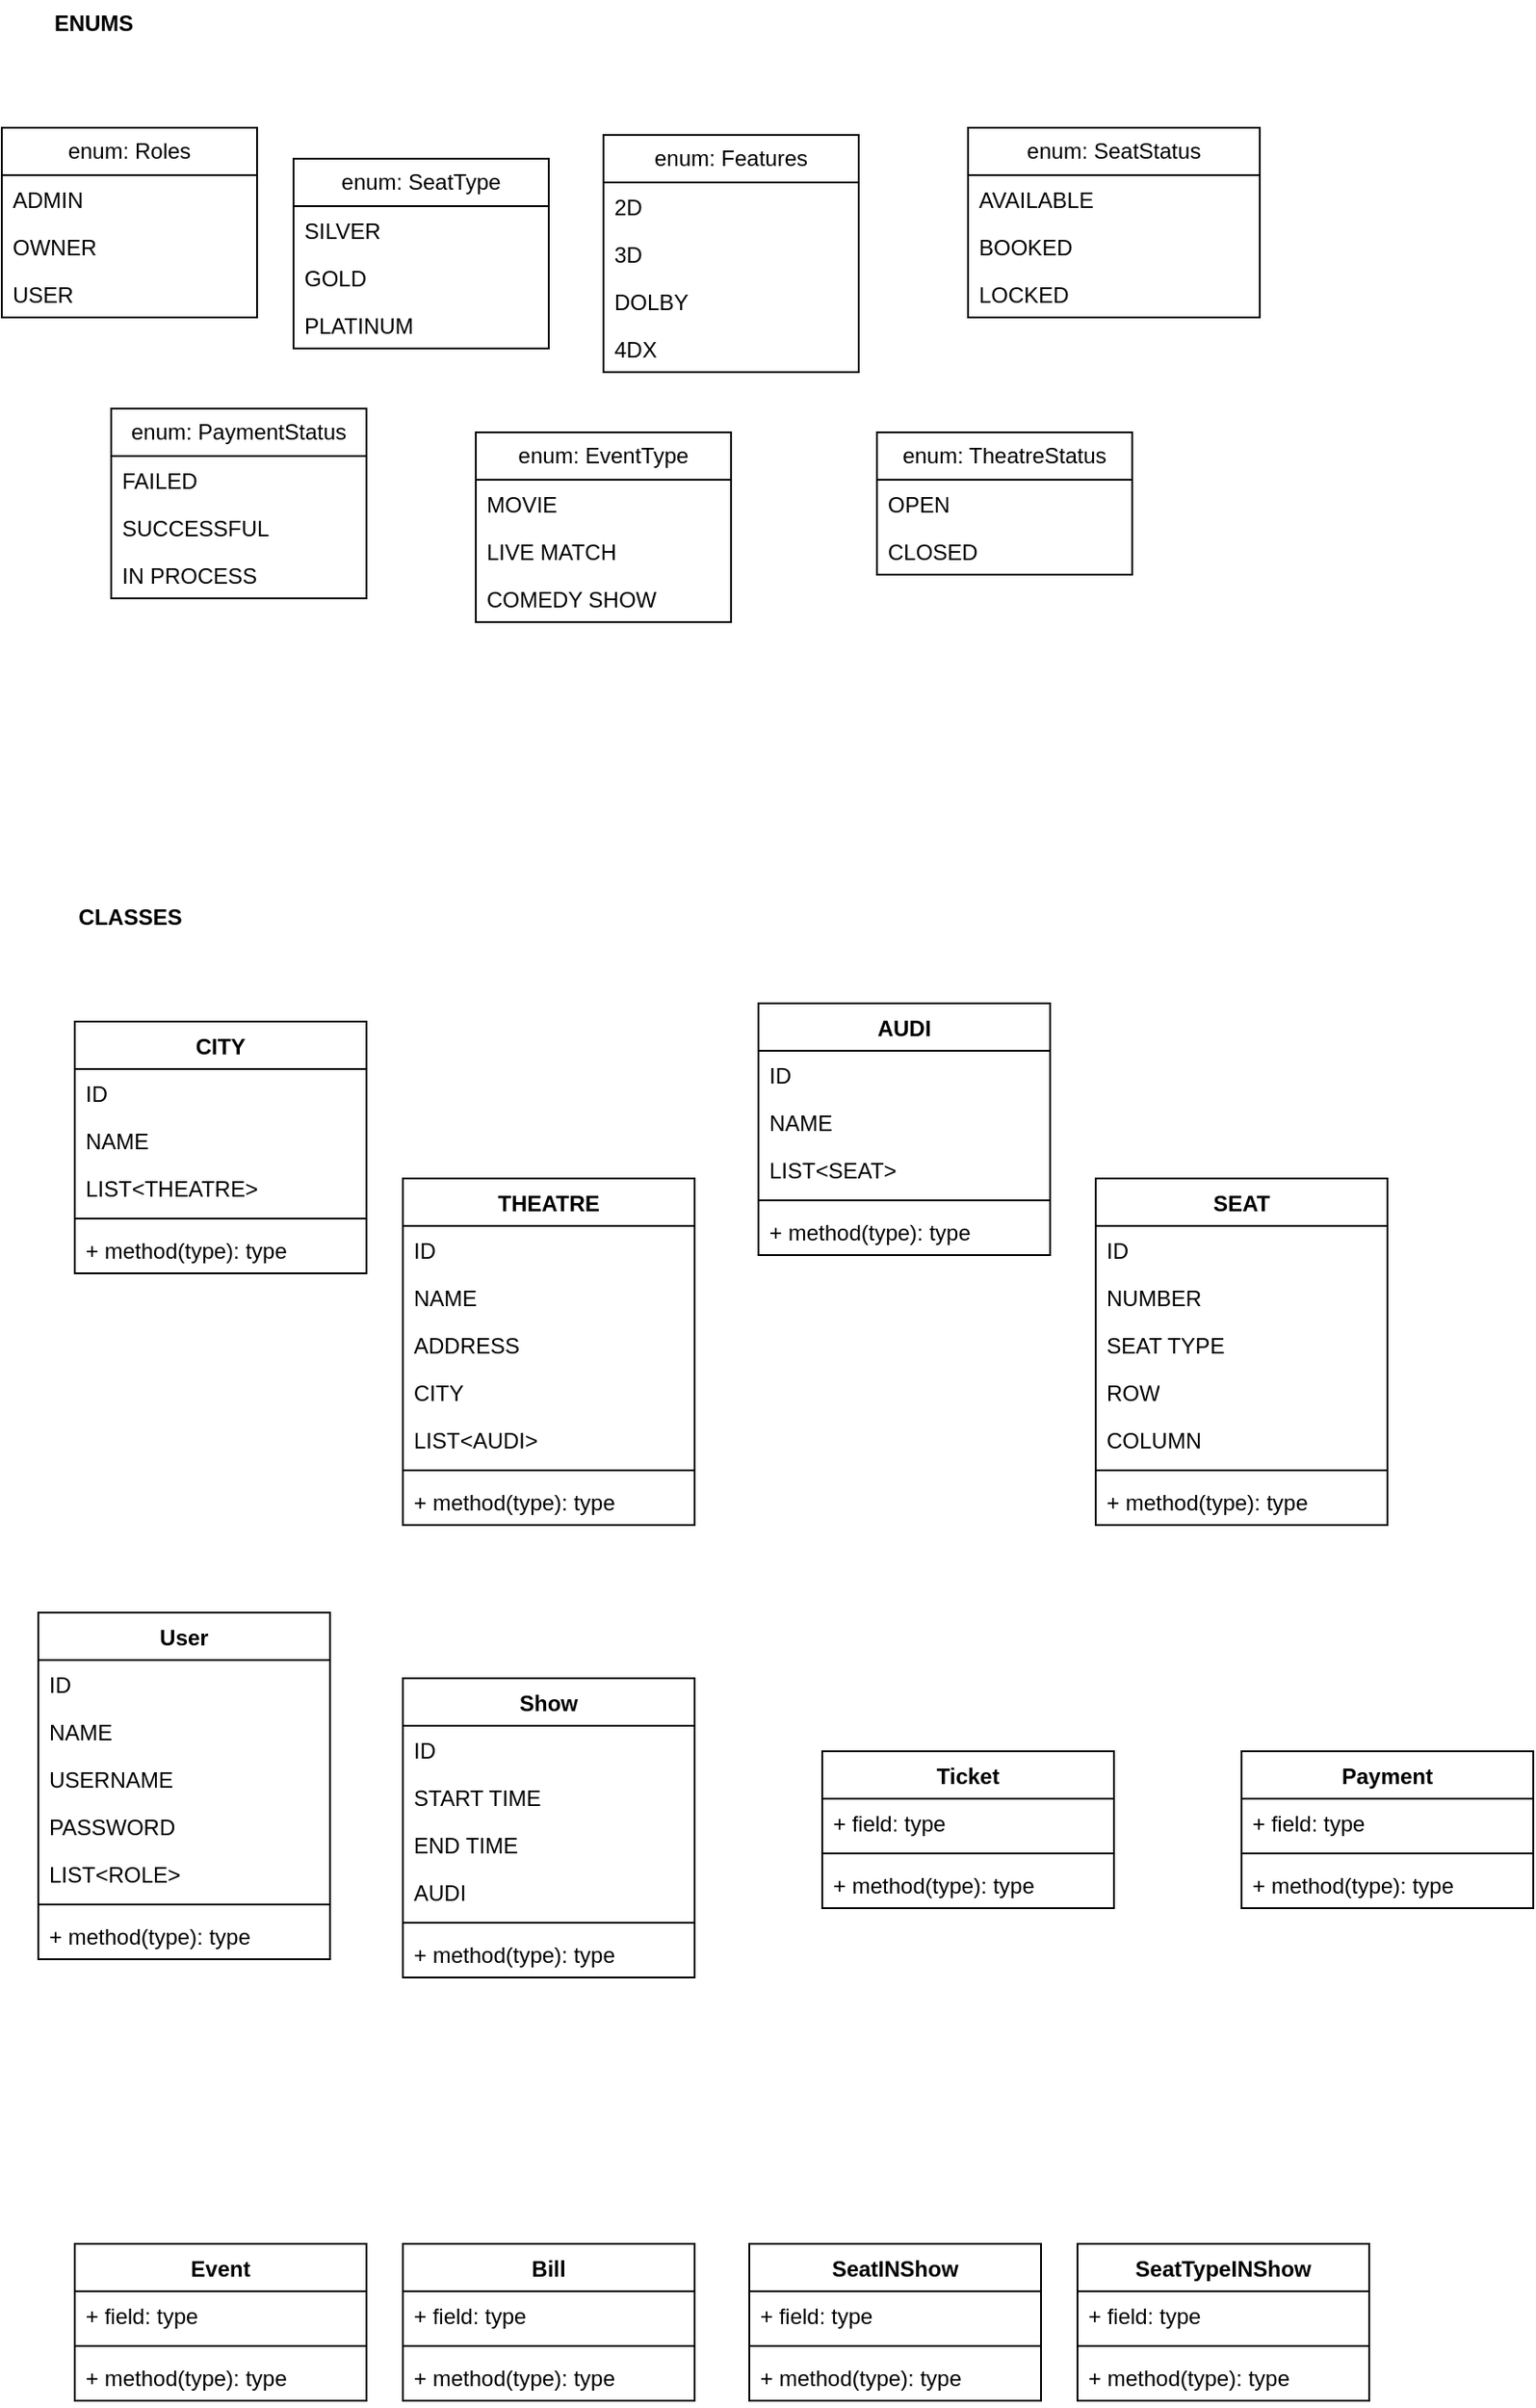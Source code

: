 <mxfile version="21.6.2" type="github">
  <diagram name="Page-1" id="lLiNNvSxMgp1m489HLiG">
    <mxGraphModel dx="874" dy="1489" grid="1" gridSize="10" guides="1" tooltips="1" connect="1" arrows="1" fold="1" page="1" pageScale="1" pageWidth="850" pageHeight="1100" math="0" shadow="0">
      <root>
        <mxCell id="0" />
        <mxCell id="1" parent="0" />
        <mxCell id="G4mVF493hr3lgqfY5SzP-5" value="THEATRE" style="swimlane;fontStyle=1;align=center;verticalAlign=top;childLayout=stackLayout;horizontal=1;startSize=26;horizontalStack=0;resizeParent=1;resizeParentMax=0;resizeLast=0;collapsible=1;marginBottom=0;whiteSpace=wrap;html=1;" vertex="1" parent="1">
          <mxGeometry x="230" y="216" width="160" height="190" as="geometry" />
        </mxCell>
        <mxCell id="G4mVF493hr3lgqfY5SzP-102" value="ID" style="text;strokeColor=none;fillColor=none;align=left;verticalAlign=top;spacingLeft=4;spacingRight=4;overflow=hidden;rotatable=0;points=[[0,0.5],[1,0.5]];portConstraint=eastwest;whiteSpace=wrap;html=1;" vertex="1" parent="G4mVF493hr3lgqfY5SzP-5">
          <mxGeometry y="26" width="160" height="26" as="geometry" />
        </mxCell>
        <mxCell id="G4mVF493hr3lgqfY5SzP-103" value="NAME" style="text;strokeColor=none;fillColor=none;align=left;verticalAlign=top;spacingLeft=4;spacingRight=4;overflow=hidden;rotatable=0;points=[[0,0.5],[1,0.5]];portConstraint=eastwest;whiteSpace=wrap;html=1;" vertex="1" parent="G4mVF493hr3lgqfY5SzP-5">
          <mxGeometry y="52" width="160" height="26" as="geometry" />
        </mxCell>
        <mxCell id="G4mVF493hr3lgqfY5SzP-6" value="ADDRESS" style="text;strokeColor=none;fillColor=none;align=left;verticalAlign=top;spacingLeft=4;spacingRight=4;overflow=hidden;rotatable=0;points=[[0,0.5],[1,0.5]];portConstraint=eastwest;whiteSpace=wrap;html=1;" vertex="1" parent="G4mVF493hr3lgqfY5SzP-5">
          <mxGeometry y="78" width="160" height="26" as="geometry" />
        </mxCell>
        <mxCell id="G4mVF493hr3lgqfY5SzP-104" value="CITY" style="text;strokeColor=none;fillColor=none;align=left;verticalAlign=top;spacingLeft=4;spacingRight=4;overflow=hidden;rotatable=0;points=[[0,0.5],[1,0.5]];portConstraint=eastwest;whiteSpace=wrap;html=1;" vertex="1" parent="G4mVF493hr3lgqfY5SzP-5">
          <mxGeometry y="104" width="160" height="26" as="geometry" />
        </mxCell>
        <mxCell id="G4mVF493hr3lgqfY5SzP-107" value="LIST&amp;lt;AUDI&amp;gt;" style="text;strokeColor=none;fillColor=none;align=left;verticalAlign=top;spacingLeft=4;spacingRight=4;overflow=hidden;rotatable=0;points=[[0,0.5],[1,0.5]];portConstraint=eastwest;whiteSpace=wrap;html=1;" vertex="1" parent="G4mVF493hr3lgqfY5SzP-5">
          <mxGeometry y="130" width="160" height="26" as="geometry" />
        </mxCell>
        <mxCell id="G4mVF493hr3lgqfY5SzP-7" value="" style="line;strokeWidth=1;fillColor=none;align=left;verticalAlign=middle;spacingTop=-1;spacingLeft=3;spacingRight=3;rotatable=0;labelPosition=right;points=[];portConstraint=eastwest;strokeColor=inherit;" vertex="1" parent="G4mVF493hr3lgqfY5SzP-5">
          <mxGeometry y="156" width="160" height="8" as="geometry" />
        </mxCell>
        <mxCell id="G4mVF493hr3lgqfY5SzP-8" value="+ method(type): type" style="text;strokeColor=none;fillColor=none;align=left;verticalAlign=top;spacingLeft=4;spacingRight=4;overflow=hidden;rotatable=0;points=[[0,0.5],[1,0.5]];portConstraint=eastwest;whiteSpace=wrap;html=1;" vertex="1" parent="G4mVF493hr3lgqfY5SzP-5">
          <mxGeometry y="164" width="160" height="26" as="geometry" />
        </mxCell>
        <mxCell id="G4mVF493hr3lgqfY5SzP-13" value="enum: SeatType" style="swimlane;fontStyle=0;childLayout=stackLayout;horizontal=1;startSize=26;fillColor=none;horizontalStack=0;resizeParent=1;resizeParentMax=0;resizeLast=0;collapsible=1;marginBottom=0;whiteSpace=wrap;html=1;" vertex="1" parent="1">
          <mxGeometry x="170" y="-343" width="140" height="104" as="geometry" />
        </mxCell>
        <mxCell id="G4mVF493hr3lgqfY5SzP-14" value="SILVER" style="text;strokeColor=none;fillColor=none;align=left;verticalAlign=top;spacingLeft=4;spacingRight=4;overflow=hidden;rotatable=0;points=[[0,0.5],[1,0.5]];portConstraint=eastwest;whiteSpace=wrap;html=1;" vertex="1" parent="G4mVF493hr3lgqfY5SzP-13">
          <mxGeometry y="26" width="140" height="26" as="geometry" />
        </mxCell>
        <mxCell id="G4mVF493hr3lgqfY5SzP-15" value="GOLD" style="text;strokeColor=none;fillColor=none;align=left;verticalAlign=top;spacingLeft=4;spacingRight=4;overflow=hidden;rotatable=0;points=[[0,0.5],[1,0.5]];portConstraint=eastwest;whiteSpace=wrap;html=1;" vertex="1" parent="G4mVF493hr3lgqfY5SzP-13">
          <mxGeometry y="52" width="140" height="26" as="geometry" />
        </mxCell>
        <mxCell id="G4mVF493hr3lgqfY5SzP-16" value="PLATINUM" style="text;strokeColor=none;fillColor=none;align=left;verticalAlign=top;spacingLeft=4;spacingRight=4;overflow=hidden;rotatable=0;points=[[0,0.5],[1,0.5]];portConstraint=eastwest;whiteSpace=wrap;html=1;" vertex="1" parent="G4mVF493hr3lgqfY5SzP-13">
          <mxGeometry y="78" width="140" height="26" as="geometry" />
        </mxCell>
        <mxCell id="G4mVF493hr3lgqfY5SzP-21" value="enum: Features" style="swimlane;fontStyle=0;childLayout=stackLayout;horizontal=1;startSize=26;fillColor=none;horizontalStack=0;resizeParent=1;resizeParentMax=0;resizeLast=0;collapsible=1;marginBottom=0;whiteSpace=wrap;html=1;" vertex="1" parent="1">
          <mxGeometry x="340" y="-356" width="140" height="130" as="geometry" />
        </mxCell>
        <mxCell id="G4mVF493hr3lgqfY5SzP-22" value="2D" style="text;strokeColor=none;fillColor=none;align=left;verticalAlign=top;spacingLeft=4;spacingRight=4;overflow=hidden;rotatable=0;points=[[0,0.5],[1,0.5]];portConstraint=eastwest;whiteSpace=wrap;html=1;" vertex="1" parent="G4mVF493hr3lgqfY5SzP-21">
          <mxGeometry y="26" width="140" height="26" as="geometry" />
        </mxCell>
        <mxCell id="G4mVF493hr3lgqfY5SzP-23" value="3D" style="text;strokeColor=none;fillColor=none;align=left;verticalAlign=top;spacingLeft=4;spacingRight=4;overflow=hidden;rotatable=0;points=[[0,0.5],[1,0.5]];portConstraint=eastwest;whiteSpace=wrap;html=1;" vertex="1" parent="G4mVF493hr3lgqfY5SzP-21">
          <mxGeometry y="52" width="140" height="26" as="geometry" />
        </mxCell>
        <mxCell id="G4mVF493hr3lgqfY5SzP-24" value="DOLBY" style="text;strokeColor=none;fillColor=none;align=left;verticalAlign=top;spacingLeft=4;spacingRight=4;overflow=hidden;rotatable=0;points=[[0,0.5],[1,0.5]];portConstraint=eastwest;whiteSpace=wrap;html=1;" vertex="1" parent="G4mVF493hr3lgqfY5SzP-21">
          <mxGeometry y="78" width="140" height="26" as="geometry" />
        </mxCell>
        <mxCell id="G4mVF493hr3lgqfY5SzP-99" value="4DX" style="text;strokeColor=none;fillColor=none;align=left;verticalAlign=top;spacingLeft=4;spacingRight=4;overflow=hidden;rotatable=0;points=[[0,0.5],[1,0.5]];portConstraint=eastwest;whiteSpace=wrap;html=1;" vertex="1" parent="G4mVF493hr3lgqfY5SzP-21">
          <mxGeometry y="104" width="140" height="26" as="geometry" />
        </mxCell>
        <mxCell id="G4mVF493hr3lgqfY5SzP-29" value="enum: SeatStatus" style="swimlane;fontStyle=0;childLayout=stackLayout;horizontal=1;startSize=26;fillColor=none;horizontalStack=0;resizeParent=1;resizeParentMax=0;resizeLast=0;collapsible=1;marginBottom=0;whiteSpace=wrap;html=1;" vertex="1" parent="1">
          <mxGeometry x="540" y="-360" width="160" height="104" as="geometry" />
        </mxCell>
        <mxCell id="G4mVF493hr3lgqfY5SzP-30" value="AVAILABLE" style="text;strokeColor=none;fillColor=none;align=left;verticalAlign=top;spacingLeft=4;spacingRight=4;overflow=hidden;rotatable=0;points=[[0,0.5],[1,0.5]];portConstraint=eastwest;whiteSpace=wrap;html=1;" vertex="1" parent="G4mVF493hr3lgqfY5SzP-29">
          <mxGeometry y="26" width="160" height="26" as="geometry" />
        </mxCell>
        <mxCell id="G4mVF493hr3lgqfY5SzP-31" value="BOOKED" style="text;strokeColor=none;fillColor=none;align=left;verticalAlign=top;spacingLeft=4;spacingRight=4;overflow=hidden;rotatable=0;points=[[0,0.5],[1,0.5]];portConstraint=eastwest;whiteSpace=wrap;html=1;" vertex="1" parent="G4mVF493hr3lgqfY5SzP-29">
          <mxGeometry y="52" width="160" height="26" as="geometry" />
        </mxCell>
        <mxCell id="G4mVF493hr3lgqfY5SzP-100" value="LOCKED" style="text;strokeColor=none;fillColor=none;align=left;verticalAlign=top;spacingLeft=4;spacingRight=4;overflow=hidden;rotatable=0;points=[[0,0.5],[1,0.5]];portConstraint=eastwest;whiteSpace=wrap;html=1;" vertex="1" parent="G4mVF493hr3lgqfY5SzP-29">
          <mxGeometry y="78" width="160" height="26" as="geometry" />
        </mxCell>
        <mxCell id="G4mVF493hr3lgqfY5SzP-37" value="enum: PaymentStatus" style="swimlane;fontStyle=0;childLayout=stackLayout;horizontal=1;startSize=26;fillColor=none;horizontalStack=0;resizeParent=1;resizeParentMax=0;resizeLast=0;collapsible=1;marginBottom=0;whiteSpace=wrap;html=1;" vertex="1" parent="1">
          <mxGeometry x="70" y="-206" width="140" height="104" as="geometry" />
        </mxCell>
        <mxCell id="G4mVF493hr3lgqfY5SzP-38" value="FAILED" style="text;strokeColor=none;fillColor=none;align=left;verticalAlign=top;spacingLeft=4;spacingRight=4;overflow=hidden;rotatable=0;points=[[0,0.5],[1,0.5]];portConstraint=eastwest;whiteSpace=wrap;html=1;" vertex="1" parent="G4mVF493hr3lgqfY5SzP-37">
          <mxGeometry y="26" width="140" height="26" as="geometry" />
        </mxCell>
        <mxCell id="G4mVF493hr3lgqfY5SzP-39" value="SUCCESSFUL" style="text;strokeColor=none;fillColor=none;align=left;verticalAlign=top;spacingLeft=4;spacingRight=4;overflow=hidden;rotatable=0;points=[[0,0.5],[1,0.5]];portConstraint=eastwest;whiteSpace=wrap;html=1;" vertex="1" parent="G4mVF493hr3lgqfY5SzP-37">
          <mxGeometry y="52" width="140" height="26" as="geometry" />
        </mxCell>
        <mxCell id="G4mVF493hr3lgqfY5SzP-40" value="IN PROCESS" style="text;strokeColor=none;fillColor=none;align=left;verticalAlign=top;spacingLeft=4;spacingRight=4;overflow=hidden;rotatable=0;points=[[0,0.5],[1,0.5]];portConstraint=eastwest;whiteSpace=wrap;html=1;" vertex="1" parent="G4mVF493hr3lgqfY5SzP-37">
          <mxGeometry y="78" width="140" height="26" as="geometry" />
        </mxCell>
        <mxCell id="G4mVF493hr3lgqfY5SzP-41" value="enum: EventType" style="swimlane;fontStyle=0;childLayout=stackLayout;horizontal=1;startSize=26;fillColor=none;horizontalStack=0;resizeParent=1;resizeParentMax=0;resizeLast=0;collapsible=1;marginBottom=0;whiteSpace=wrap;html=1;" vertex="1" parent="1">
          <mxGeometry x="270" y="-193" width="140" height="104" as="geometry" />
        </mxCell>
        <mxCell id="G4mVF493hr3lgqfY5SzP-42" value="MOVIE" style="text;strokeColor=none;fillColor=none;align=left;verticalAlign=top;spacingLeft=4;spacingRight=4;overflow=hidden;rotatable=0;points=[[0,0.5],[1,0.5]];portConstraint=eastwest;whiteSpace=wrap;html=1;" vertex="1" parent="G4mVF493hr3lgqfY5SzP-41">
          <mxGeometry y="26" width="140" height="26" as="geometry" />
        </mxCell>
        <mxCell id="G4mVF493hr3lgqfY5SzP-43" value="LIVE MATCH" style="text;strokeColor=none;fillColor=none;align=left;verticalAlign=top;spacingLeft=4;spacingRight=4;overflow=hidden;rotatable=0;points=[[0,0.5],[1,0.5]];portConstraint=eastwest;whiteSpace=wrap;html=1;" vertex="1" parent="G4mVF493hr3lgqfY5SzP-41">
          <mxGeometry y="52" width="140" height="26" as="geometry" />
        </mxCell>
        <mxCell id="G4mVF493hr3lgqfY5SzP-44" value="COMEDY SHOW" style="text;strokeColor=none;fillColor=none;align=left;verticalAlign=top;spacingLeft=4;spacingRight=4;overflow=hidden;rotatable=0;points=[[0,0.5],[1,0.5]];portConstraint=eastwest;whiteSpace=wrap;html=1;" vertex="1" parent="G4mVF493hr3lgqfY5SzP-41">
          <mxGeometry y="78" width="140" height="26" as="geometry" />
        </mxCell>
        <mxCell id="G4mVF493hr3lgqfY5SzP-45" value="enum: TheatreStatus" style="swimlane;fontStyle=0;childLayout=stackLayout;horizontal=1;startSize=26;fillColor=none;horizontalStack=0;resizeParent=1;resizeParentMax=0;resizeLast=0;collapsible=1;marginBottom=0;whiteSpace=wrap;html=1;" vertex="1" parent="1">
          <mxGeometry x="490" y="-193" width="140" height="78" as="geometry" />
        </mxCell>
        <mxCell id="G4mVF493hr3lgqfY5SzP-46" value="OPEN" style="text;strokeColor=none;fillColor=none;align=left;verticalAlign=top;spacingLeft=4;spacingRight=4;overflow=hidden;rotatable=0;points=[[0,0.5],[1,0.5]];portConstraint=eastwest;whiteSpace=wrap;html=1;" vertex="1" parent="G4mVF493hr3lgqfY5SzP-45">
          <mxGeometry y="26" width="140" height="26" as="geometry" />
        </mxCell>
        <mxCell id="G4mVF493hr3lgqfY5SzP-47" value="CLOSED" style="text;strokeColor=none;fillColor=none;align=left;verticalAlign=top;spacingLeft=4;spacingRight=4;overflow=hidden;rotatable=0;points=[[0,0.5],[1,0.5]];portConstraint=eastwest;whiteSpace=wrap;html=1;" vertex="1" parent="G4mVF493hr3lgqfY5SzP-45">
          <mxGeometry y="52" width="140" height="26" as="geometry" />
        </mxCell>
        <mxCell id="G4mVF493hr3lgqfY5SzP-49" value="CITY" style="swimlane;fontStyle=1;align=center;verticalAlign=top;childLayout=stackLayout;horizontal=1;startSize=26;horizontalStack=0;resizeParent=1;resizeParentMax=0;resizeLast=0;collapsible=1;marginBottom=0;whiteSpace=wrap;html=1;" vertex="1" parent="1">
          <mxGeometry x="50" y="130" width="160" height="138" as="geometry" />
        </mxCell>
        <mxCell id="G4mVF493hr3lgqfY5SzP-50" value="ID" style="text;strokeColor=none;fillColor=none;align=left;verticalAlign=top;spacingLeft=4;spacingRight=4;overflow=hidden;rotatable=0;points=[[0,0.5],[1,0.5]];portConstraint=eastwest;whiteSpace=wrap;html=1;" vertex="1" parent="G4mVF493hr3lgqfY5SzP-49">
          <mxGeometry y="26" width="160" height="26" as="geometry" />
        </mxCell>
        <mxCell id="G4mVF493hr3lgqfY5SzP-101" value="NAME" style="text;strokeColor=none;fillColor=none;align=left;verticalAlign=top;spacingLeft=4;spacingRight=4;overflow=hidden;rotatable=0;points=[[0,0.5],[1,0.5]];portConstraint=eastwest;whiteSpace=wrap;html=1;" vertex="1" parent="G4mVF493hr3lgqfY5SzP-49">
          <mxGeometry y="52" width="160" height="26" as="geometry" />
        </mxCell>
        <mxCell id="G4mVF493hr3lgqfY5SzP-105" value="LIST&amp;lt;THEATRE&amp;gt;" style="text;strokeColor=none;fillColor=none;align=left;verticalAlign=top;spacingLeft=4;spacingRight=4;overflow=hidden;rotatable=0;points=[[0,0.5],[1,0.5]];portConstraint=eastwest;whiteSpace=wrap;html=1;" vertex="1" parent="G4mVF493hr3lgqfY5SzP-49">
          <mxGeometry y="78" width="160" height="26" as="geometry" />
        </mxCell>
        <mxCell id="G4mVF493hr3lgqfY5SzP-51" value="" style="line;strokeWidth=1;fillColor=none;align=left;verticalAlign=middle;spacingTop=-1;spacingLeft=3;spacingRight=3;rotatable=0;labelPosition=right;points=[];portConstraint=eastwest;strokeColor=inherit;" vertex="1" parent="G4mVF493hr3lgqfY5SzP-49">
          <mxGeometry y="104" width="160" height="8" as="geometry" />
        </mxCell>
        <mxCell id="G4mVF493hr3lgqfY5SzP-52" value="+ method(type): type" style="text;strokeColor=none;fillColor=none;align=left;verticalAlign=top;spacingLeft=4;spacingRight=4;overflow=hidden;rotatable=0;points=[[0,0.5],[1,0.5]];portConstraint=eastwest;whiteSpace=wrap;html=1;" vertex="1" parent="G4mVF493hr3lgqfY5SzP-49">
          <mxGeometry y="112" width="160" height="26" as="geometry" />
        </mxCell>
        <mxCell id="G4mVF493hr3lgqfY5SzP-53" value="AUDI" style="swimlane;fontStyle=1;align=center;verticalAlign=top;childLayout=stackLayout;horizontal=1;startSize=26;horizontalStack=0;resizeParent=1;resizeParentMax=0;resizeLast=0;collapsible=1;marginBottom=0;whiteSpace=wrap;html=1;" vertex="1" parent="1">
          <mxGeometry x="425" y="120" width="160" height="138" as="geometry" />
        </mxCell>
        <mxCell id="G4mVF493hr3lgqfY5SzP-106" value="ID" style="text;strokeColor=none;fillColor=none;align=left;verticalAlign=top;spacingLeft=4;spacingRight=4;overflow=hidden;rotatable=0;points=[[0,0.5],[1,0.5]];portConstraint=eastwest;whiteSpace=wrap;html=1;" vertex="1" parent="G4mVF493hr3lgqfY5SzP-53">
          <mxGeometry y="26" width="160" height="26" as="geometry" />
        </mxCell>
        <mxCell id="G4mVF493hr3lgqfY5SzP-54" value="NAME" style="text;strokeColor=none;fillColor=none;align=left;verticalAlign=top;spacingLeft=4;spacingRight=4;overflow=hidden;rotatable=0;points=[[0,0.5],[1,0.5]];portConstraint=eastwest;whiteSpace=wrap;html=1;" vertex="1" parent="G4mVF493hr3lgqfY5SzP-53">
          <mxGeometry y="52" width="160" height="26" as="geometry" />
        </mxCell>
        <mxCell id="G4mVF493hr3lgqfY5SzP-112" value="LIST&amp;lt;SEAT&amp;gt;" style="text;strokeColor=none;fillColor=none;align=left;verticalAlign=top;spacingLeft=4;spacingRight=4;overflow=hidden;rotatable=0;points=[[0,0.5],[1,0.5]];portConstraint=eastwest;whiteSpace=wrap;html=1;" vertex="1" parent="G4mVF493hr3lgqfY5SzP-53">
          <mxGeometry y="78" width="160" height="26" as="geometry" />
        </mxCell>
        <mxCell id="G4mVF493hr3lgqfY5SzP-55" value="" style="line;strokeWidth=1;fillColor=none;align=left;verticalAlign=middle;spacingTop=-1;spacingLeft=3;spacingRight=3;rotatable=0;labelPosition=right;points=[];portConstraint=eastwest;strokeColor=inherit;" vertex="1" parent="G4mVF493hr3lgqfY5SzP-53">
          <mxGeometry y="104" width="160" height="8" as="geometry" />
        </mxCell>
        <mxCell id="G4mVF493hr3lgqfY5SzP-56" value="+ method(type): type" style="text;strokeColor=none;fillColor=none;align=left;verticalAlign=top;spacingLeft=4;spacingRight=4;overflow=hidden;rotatable=0;points=[[0,0.5],[1,0.5]];portConstraint=eastwest;whiteSpace=wrap;html=1;" vertex="1" parent="G4mVF493hr3lgqfY5SzP-53">
          <mxGeometry y="112" width="160" height="26" as="geometry" />
        </mxCell>
        <mxCell id="G4mVF493hr3lgqfY5SzP-57" value="SEAT" style="swimlane;fontStyle=1;align=center;verticalAlign=top;childLayout=stackLayout;horizontal=1;startSize=26;horizontalStack=0;resizeParent=1;resizeParentMax=0;resizeLast=0;collapsible=1;marginBottom=0;whiteSpace=wrap;html=1;" vertex="1" parent="1">
          <mxGeometry x="610" y="216" width="160" height="190" as="geometry" />
        </mxCell>
        <mxCell id="G4mVF493hr3lgqfY5SzP-58" value="ID" style="text;strokeColor=none;fillColor=none;align=left;verticalAlign=top;spacingLeft=4;spacingRight=4;overflow=hidden;rotatable=0;points=[[0,0.5],[1,0.5]];portConstraint=eastwest;whiteSpace=wrap;html=1;" vertex="1" parent="G4mVF493hr3lgqfY5SzP-57">
          <mxGeometry y="26" width="160" height="26" as="geometry" />
        </mxCell>
        <mxCell id="G4mVF493hr3lgqfY5SzP-108" value="NUMBER" style="text;strokeColor=none;fillColor=none;align=left;verticalAlign=top;spacingLeft=4;spacingRight=4;overflow=hidden;rotatable=0;points=[[0,0.5],[1,0.5]];portConstraint=eastwest;whiteSpace=wrap;html=1;" vertex="1" parent="G4mVF493hr3lgqfY5SzP-57">
          <mxGeometry y="52" width="160" height="26" as="geometry" />
        </mxCell>
        <mxCell id="G4mVF493hr3lgqfY5SzP-109" value="SEAT TYPE" style="text;strokeColor=none;fillColor=none;align=left;verticalAlign=top;spacingLeft=4;spacingRight=4;overflow=hidden;rotatable=0;points=[[0,0.5],[1,0.5]];portConstraint=eastwest;whiteSpace=wrap;html=1;" vertex="1" parent="G4mVF493hr3lgqfY5SzP-57">
          <mxGeometry y="78" width="160" height="26" as="geometry" />
        </mxCell>
        <mxCell id="G4mVF493hr3lgqfY5SzP-111" value="ROW" style="text;strokeColor=none;fillColor=none;align=left;verticalAlign=top;spacingLeft=4;spacingRight=4;overflow=hidden;rotatable=0;points=[[0,0.5],[1,0.5]];portConstraint=eastwest;whiteSpace=wrap;html=1;" vertex="1" parent="G4mVF493hr3lgqfY5SzP-57">
          <mxGeometry y="104" width="160" height="26" as="geometry" />
        </mxCell>
        <mxCell id="G4mVF493hr3lgqfY5SzP-110" value="COLUMN" style="text;strokeColor=none;fillColor=none;align=left;verticalAlign=top;spacingLeft=4;spacingRight=4;overflow=hidden;rotatable=0;points=[[0,0.5],[1,0.5]];portConstraint=eastwest;whiteSpace=wrap;html=1;" vertex="1" parent="G4mVF493hr3lgqfY5SzP-57">
          <mxGeometry y="130" width="160" height="26" as="geometry" />
        </mxCell>
        <mxCell id="G4mVF493hr3lgqfY5SzP-59" value="" style="line;strokeWidth=1;fillColor=none;align=left;verticalAlign=middle;spacingTop=-1;spacingLeft=3;spacingRight=3;rotatable=0;labelPosition=right;points=[];portConstraint=eastwest;strokeColor=inherit;" vertex="1" parent="G4mVF493hr3lgqfY5SzP-57">
          <mxGeometry y="156" width="160" height="8" as="geometry" />
        </mxCell>
        <mxCell id="G4mVF493hr3lgqfY5SzP-60" value="+ method(type): type" style="text;strokeColor=none;fillColor=none;align=left;verticalAlign=top;spacingLeft=4;spacingRight=4;overflow=hidden;rotatable=0;points=[[0,0.5],[1,0.5]];portConstraint=eastwest;whiteSpace=wrap;html=1;" vertex="1" parent="G4mVF493hr3lgqfY5SzP-57">
          <mxGeometry y="164" width="160" height="26" as="geometry" />
        </mxCell>
        <mxCell id="G4mVF493hr3lgqfY5SzP-61" value="Show" style="swimlane;fontStyle=1;align=center;verticalAlign=top;childLayout=stackLayout;horizontal=1;startSize=26;horizontalStack=0;resizeParent=1;resizeParentMax=0;resizeLast=0;collapsible=1;marginBottom=0;whiteSpace=wrap;html=1;" vertex="1" parent="1">
          <mxGeometry x="230" y="490" width="160" height="164" as="geometry" />
        </mxCell>
        <mxCell id="G4mVF493hr3lgqfY5SzP-62" value="ID" style="text;strokeColor=none;fillColor=none;align=left;verticalAlign=top;spacingLeft=4;spacingRight=4;overflow=hidden;rotatable=0;points=[[0,0.5],[1,0.5]];portConstraint=eastwest;whiteSpace=wrap;html=1;" vertex="1" parent="G4mVF493hr3lgqfY5SzP-61">
          <mxGeometry y="26" width="160" height="26" as="geometry" />
        </mxCell>
        <mxCell id="G4mVF493hr3lgqfY5SzP-118" value="START TIME" style="text;strokeColor=none;fillColor=none;align=left;verticalAlign=top;spacingLeft=4;spacingRight=4;overflow=hidden;rotatable=0;points=[[0,0.5],[1,0.5]];portConstraint=eastwest;whiteSpace=wrap;html=1;" vertex="1" parent="G4mVF493hr3lgqfY5SzP-61">
          <mxGeometry y="52" width="160" height="26" as="geometry" />
        </mxCell>
        <mxCell id="G4mVF493hr3lgqfY5SzP-119" value="END TIME" style="text;strokeColor=none;fillColor=none;align=left;verticalAlign=top;spacingLeft=4;spacingRight=4;overflow=hidden;rotatable=0;points=[[0,0.5],[1,0.5]];portConstraint=eastwest;whiteSpace=wrap;html=1;" vertex="1" parent="G4mVF493hr3lgqfY5SzP-61">
          <mxGeometry y="78" width="160" height="26" as="geometry" />
        </mxCell>
        <mxCell id="G4mVF493hr3lgqfY5SzP-120" value="AUDI" style="text;strokeColor=none;fillColor=none;align=left;verticalAlign=top;spacingLeft=4;spacingRight=4;overflow=hidden;rotatable=0;points=[[0,0.5],[1,0.5]];portConstraint=eastwest;whiteSpace=wrap;html=1;" vertex="1" parent="G4mVF493hr3lgqfY5SzP-61">
          <mxGeometry y="104" width="160" height="26" as="geometry" />
        </mxCell>
        <mxCell id="G4mVF493hr3lgqfY5SzP-63" value="" style="line;strokeWidth=1;fillColor=none;align=left;verticalAlign=middle;spacingTop=-1;spacingLeft=3;spacingRight=3;rotatable=0;labelPosition=right;points=[];portConstraint=eastwest;strokeColor=inherit;" vertex="1" parent="G4mVF493hr3lgqfY5SzP-61">
          <mxGeometry y="130" width="160" height="8" as="geometry" />
        </mxCell>
        <mxCell id="G4mVF493hr3lgqfY5SzP-64" value="+ method(type): type" style="text;strokeColor=none;fillColor=none;align=left;verticalAlign=top;spacingLeft=4;spacingRight=4;overflow=hidden;rotatable=0;points=[[0,0.5],[1,0.5]];portConstraint=eastwest;whiteSpace=wrap;html=1;" vertex="1" parent="G4mVF493hr3lgqfY5SzP-61">
          <mxGeometry y="138" width="160" height="26" as="geometry" />
        </mxCell>
        <mxCell id="G4mVF493hr3lgqfY5SzP-65" value="Ticket" style="swimlane;fontStyle=1;align=center;verticalAlign=top;childLayout=stackLayout;horizontal=1;startSize=26;horizontalStack=0;resizeParent=1;resizeParentMax=0;resizeLast=0;collapsible=1;marginBottom=0;whiteSpace=wrap;html=1;" vertex="1" parent="1">
          <mxGeometry x="460" y="530" width="160" height="86" as="geometry" />
        </mxCell>
        <mxCell id="G4mVF493hr3lgqfY5SzP-66" value="+ field: type" style="text;strokeColor=none;fillColor=none;align=left;verticalAlign=top;spacingLeft=4;spacingRight=4;overflow=hidden;rotatable=0;points=[[0,0.5],[1,0.5]];portConstraint=eastwest;whiteSpace=wrap;html=1;" vertex="1" parent="G4mVF493hr3lgqfY5SzP-65">
          <mxGeometry y="26" width="160" height="26" as="geometry" />
        </mxCell>
        <mxCell id="G4mVF493hr3lgqfY5SzP-67" value="" style="line;strokeWidth=1;fillColor=none;align=left;verticalAlign=middle;spacingTop=-1;spacingLeft=3;spacingRight=3;rotatable=0;labelPosition=right;points=[];portConstraint=eastwest;strokeColor=inherit;" vertex="1" parent="G4mVF493hr3lgqfY5SzP-65">
          <mxGeometry y="52" width="160" height="8" as="geometry" />
        </mxCell>
        <mxCell id="G4mVF493hr3lgqfY5SzP-68" value="+ method(type): type" style="text;strokeColor=none;fillColor=none;align=left;verticalAlign=top;spacingLeft=4;spacingRight=4;overflow=hidden;rotatable=0;points=[[0,0.5],[1,0.5]];portConstraint=eastwest;whiteSpace=wrap;html=1;" vertex="1" parent="G4mVF493hr3lgqfY5SzP-65">
          <mxGeometry y="60" width="160" height="26" as="geometry" />
        </mxCell>
        <mxCell id="G4mVF493hr3lgqfY5SzP-69" value="User" style="swimlane;fontStyle=1;align=center;verticalAlign=top;childLayout=stackLayout;horizontal=1;startSize=26;horizontalStack=0;resizeParent=1;resizeParentMax=0;resizeLast=0;collapsible=1;marginBottom=0;whiteSpace=wrap;html=1;" vertex="1" parent="1">
          <mxGeometry x="30" y="454" width="160" height="190" as="geometry" />
        </mxCell>
        <mxCell id="G4mVF493hr3lgqfY5SzP-70" value="ID" style="text;strokeColor=none;fillColor=none;align=left;verticalAlign=top;spacingLeft=4;spacingRight=4;overflow=hidden;rotatable=0;points=[[0,0.5],[1,0.5]];portConstraint=eastwest;whiteSpace=wrap;html=1;" vertex="1" parent="G4mVF493hr3lgqfY5SzP-69">
          <mxGeometry y="26" width="160" height="26" as="geometry" />
        </mxCell>
        <mxCell id="G4mVF493hr3lgqfY5SzP-114" value="NAME" style="text;strokeColor=none;fillColor=none;align=left;verticalAlign=top;spacingLeft=4;spacingRight=4;overflow=hidden;rotatable=0;points=[[0,0.5],[1,0.5]];portConstraint=eastwest;whiteSpace=wrap;html=1;" vertex="1" parent="G4mVF493hr3lgqfY5SzP-69">
          <mxGeometry y="52" width="160" height="26" as="geometry" />
        </mxCell>
        <mxCell id="G4mVF493hr3lgqfY5SzP-116" value="USERNAME" style="text;strokeColor=none;fillColor=none;align=left;verticalAlign=top;spacingLeft=4;spacingRight=4;overflow=hidden;rotatable=0;points=[[0,0.5],[1,0.5]];portConstraint=eastwest;whiteSpace=wrap;html=1;" vertex="1" parent="G4mVF493hr3lgqfY5SzP-69">
          <mxGeometry y="78" width="160" height="26" as="geometry" />
        </mxCell>
        <mxCell id="G4mVF493hr3lgqfY5SzP-117" value="PASSWORD" style="text;strokeColor=none;fillColor=none;align=left;verticalAlign=top;spacingLeft=4;spacingRight=4;overflow=hidden;rotatable=0;points=[[0,0.5],[1,0.5]];portConstraint=eastwest;whiteSpace=wrap;html=1;" vertex="1" parent="G4mVF493hr3lgqfY5SzP-69">
          <mxGeometry y="104" width="160" height="26" as="geometry" />
        </mxCell>
        <mxCell id="G4mVF493hr3lgqfY5SzP-115" value="LIST&amp;lt;ROLE&amp;gt;" style="text;strokeColor=none;fillColor=none;align=left;verticalAlign=top;spacingLeft=4;spacingRight=4;overflow=hidden;rotatable=0;points=[[0,0.5],[1,0.5]];portConstraint=eastwest;whiteSpace=wrap;html=1;" vertex="1" parent="G4mVF493hr3lgqfY5SzP-69">
          <mxGeometry y="130" width="160" height="26" as="geometry" />
        </mxCell>
        <mxCell id="G4mVF493hr3lgqfY5SzP-71" value="" style="line;strokeWidth=1;fillColor=none;align=left;verticalAlign=middle;spacingTop=-1;spacingLeft=3;spacingRight=3;rotatable=0;labelPosition=right;points=[];portConstraint=eastwest;strokeColor=inherit;" vertex="1" parent="G4mVF493hr3lgqfY5SzP-69">
          <mxGeometry y="156" width="160" height="8" as="geometry" />
        </mxCell>
        <mxCell id="G4mVF493hr3lgqfY5SzP-72" value="+ method(type): type" style="text;strokeColor=none;fillColor=none;align=left;verticalAlign=top;spacingLeft=4;spacingRight=4;overflow=hidden;rotatable=0;points=[[0,0.5],[1,0.5]];portConstraint=eastwest;whiteSpace=wrap;html=1;" vertex="1" parent="G4mVF493hr3lgqfY5SzP-69">
          <mxGeometry y="164" width="160" height="26" as="geometry" />
        </mxCell>
        <mxCell id="G4mVF493hr3lgqfY5SzP-73" value="Payment" style="swimlane;fontStyle=1;align=center;verticalAlign=top;childLayout=stackLayout;horizontal=1;startSize=26;horizontalStack=0;resizeParent=1;resizeParentMax=0;resizeLast=0;collapsible=1;marginBottom=0;whiteSpace=wrap;html=1;" vertex="1" parent="1">
          <mxGeometry x="690" y="530" width="160" height="86" as="geometry" />
        </mxCell>
        <mxCell id="G4mVF493hr3lgqfY5SzP-74" value="+ field: type" style="text;strokeColor=none;fillColor=none;align=left;verticalAlign=top;spacingLeft=4;spacingRight=4;overflow=hidden;rotatable=0;points=[[0,0.5],[1,0.5]];portConstraint=eastwest;whiteSpace=wrap;html=1;" vertex="1" parent="G4mVF493hr3lgqfY5SzP-73">
          <mxGeometry y="26" width="160" height="26" as="geometry" />
        </mxCell>
        <mxCell id="G4mVF493hr3lgqfY5SzP-75" value="" style="line;strokeWidth=1;fillColor=none;align=left;verticalAlign=middle;spacingTop=-1;spacingLeft=3;spacingRight=3;rotatable=0;labelPosition=right;points=[];portConstraint=eastwest;strokeColor=inherit;" vertex="1" parent="G4mVF493hr3lgqfY5SzP-73">
          <mxGeometry y="52" width="160" height="8" as="geometry" />
        </mxCell>
        <mxCell id="G4mVF493hr3lgqfY5SzP-76" value="+ method(type): type" style="text;strokeColor=none;fillColor=none;align=left;verticalAlign=top;spacingLeft=4;spacingRight=4;overflow=hidden;rotatable=0;points=[[0,0.5],[1,0.5]];portConstraint=eastwest;whiteSpace=wrap;html=1;" vertex="1" parent="G4mVF493hr3lgqfY5SzP-73">
          <mxGeometry y="60" width="160" height="26" as="geometry" />
        </mxCell>
        <mxCell id="G4mVF493hr3lgqfY5SzP-77" value="Event" style="swimlane;fontStyle=1;align=center;verticalAlign=top;childLayout=stackLayout;horizontal=1;startSize=26;horizontalStack=0;resizeParent=1;resizeParentMax=0;resizeLast=0;collapsible=1;marginBottom=0;whiteSpace=wrap;html=1;" vertex="1" parent="1">
          <mxGeometry x="50" y="800" width="160" height="86" as="geometry" />
        </mxCell>
        <mxCell id="G4mVF493hr3lgqfY5SzP-78" value="+ field: type" style="text;strokeColor=none;fillColor=none;align=left;verticalAlign=top;spacingLeft=4;spacingRight=4;overflow=hidden;rotatable=0;points=[[0,0.5],[1,0.5]];portConstraint=eastwest;whiteSpace=wrap;html=1;" vertex="1" parent="G4mVF493hr3lgqfY5SzP-77">
          <mxGeometry y="26" width="160" height="26" as="geometry" />
        </mxCell>
        <mxCell id="G4mVF493hr3lgqfY5SzP-79" value="" style="line;strokeWidth=1;fillColor=none;align=left;verticalAlign=middle;spacingTop=-1;spacingLeft=3;spacingRight=3;rotatable=0;labelPosition=right;points=[];portConstraint=eastwest;strokeColor=inherit;" vertex="1" parent="G4mVF493hr3lgqfY5SzP-77">
          <mxGeometry y="52" width="160" height="8" as="geometry" />
        </mxCell>
        <mxCell id="G4mVF493hr3lgqfY5SzP-80" value="+ method(type): type" style="text;strokeColor=none;fillColor=none;align=left;verticalAlign=top;spacingLeft=4;spacingRight=4;overflow=hidden;rotatable=0;points=[[0,0.5],[1,0.5]];portConstraint=eastwest;whiteSpace=wrap;html=1;" vertex="1" parent="G4mVF493hr3lgqfY5SzP-77">
          <mxGeometry y="60" width="160" height="26" as="geometry" />
        </mxCell>
        <mxCell id="G4mVF493hr3lgqfY5SzP-81" value="Bill" style="swimlane;fontStyle=1;align=center;verticalAlign=top;childLayout=stackLayout;horizontal=1;startSize=26;horizontalStack=0;resizeParent=1;resizeParentMax=0;resizeLast=0;collapsible=1;marginBottom=0;whiteSpace=wrap;html=1;" vertex="1" parent="1">
          <mxGeometry x="230" y="800" width="160" height="86" as="geometry" />
        </mxCell>
        <mxCell id="G4mVF493hr3lgqfY5SzP-82" value="+ field: type" style="text;strokeColor=none;fillColor=none;align=left;verticalAlign=top;spacingLeft=4;spacingRight=4;overflow=hidden;rotatable=0;points=[[0,0.5],[1,0.5]];portConstraint=eastwest;whiteSpace=wrap;html=1;" vertex="1" parent="G4mVF493hr3lgqfY5SzP-81">
          <mxGeometry y="26" width="160" height="26" as="geometry" />
        </mxCell>
        <mxCell id="G4mVF493hr3lgqfY5SzP-83" value="" style="line;strokeWidth=1;fillColor=none;align=left;verticalAlign=middle;spacingTop=-1;spacingLeft=3;spacingRight=3;rotatable=0;labelPosition=right;points=[];portConstraint=eastwest;strokeColor=inherit;" vertex="1" parent="G4mVF493hr3lgqfY5SzP-81">
          <mxGeometry y="52" width="160" height="8" as="geometry" />
        </mxCell>
        <mxCell id="G4mVF493hr3lgqfY5SzP-84" value="+ method(type): type" style="text;strokeColor=none;fillColor=none;align=left;verticalAlign=top;spacingLeft=4;spacingRight=4;overflow=hidden;rotatable=0;points=[[0,0.5],[1,0.5]];portConstraint=eastwest;whiteSpace=wrap;html=1;" vertex="1" parent="G4mVF493hr3lgqfY5SzP-81">
          <mxGeometry y="60" width="160" height="26" as="geometry" />
        </mxCell>
        <mxCell id="G4mVF493hr3lgqfY5SzP-85" value="SeatINShow" style="swimlane;fontStyle=1;align=center;verticalAlign=top;childLayout=stackLayout;horizontal=1;startSize=26;horizontalStack=0;resizeParent=1;resizeParentMax=0;resizeLast=0;collapsible=1;marginBottom=0;whiteSpace=wrap;html=1;" vertex="1" parent="1">
          <mxGeometry x="420" y="800" width="160" height="86" as="geometry" />
        </mxCell>
        <mxCell id="G4mVF493hr3lgqfY5SzP-86" value="+ field: type" style="text;strokeColor=none;fillColor=none;align=left;verticalAlign=top;spacingLeft=4;spacingRight=4;overflow=hidden;rotatable=0;points=[[0,0.5],[1,0.5]];portConstraint=eastwest;whiteSpace=wrap;html=1;" vertex="1" parent="G4mVF493hr3lgqfY5SzP-85">
          <mxGeometry y="26" width="160" height="26" as="geometry" />
        </mxCell>
        <mxCell id="G4mVF493hr3lgqfY5SzP-87" value="" style="line;strokeWidth=1;fillColor=none;align=left;verticalAlign=middle;spacingTop=-1;spacingLeft=3;spacingRight=3;rotatable=0;labelPosition=right;points=[];portConstraint=eastwest;strokeColor=inherit;" vertex="1" parent="G4mVF493hr3lgqfY5SzP-85">
          <mxGeometry y="52" width="160" height="8" as="geometry" />
        </mxCell>
        <mxCell id="G4mVF493hr3lgqfY5SzP-88" value="+ method(type): type" style="text;strokeColor=none;fillColor=none;align=left;verticalAlign=top;spacingLeft=4;spacingRight=4;overflow=hidden;rotatable=0;points=[[0,0.5],[1,0.5]];portConstraint=eastwest;whiteSpace=wrap;html=1;" vertex="1" parent="G4mVF493hr3lgqfY5SzP-85">
          <mxGeometry y="60" width="160" height="26" as="geometry" />
        </mxCell>
        <mxCell id="G4mVF493hr3lgqfY5SzP-89" value="SeatTypeINShow" style="swimlane;fontStyle=1;align=center;verticalAlign=top;childLayout=stackLayout;horizontal=1;startSize=26;horizontalStack=0;resizeParent=1;resizeParentMax=0;resizeLast=0;collapsible=1;marginBottom=0;whiteSpace=wrap;html=1;" vertex="1" parent="1">
          <mxGeometry x="600" y="800" width="160" height="86" as="geometry" />
        </mxCell>
        <mxCell id="G4mVF493hr3lgqfY5SzP-90" value="+ field: type" style="text;strokeColor=none;fillColor=none;align=left;verticalAlign=top;spacingLeft=4;spacingRight=4;overflow=hidden;rotatable=0;points=[[0,0.5],[1,0.5]];portConstraint=eastwest;whiteSpace=wrap;html=1;" vertex="1" parent="G4mVF493hr3lgqfY5SzP-89">
          <mxGeometry y="26" width="160" height="26" as="geometry" />
        </mxCell>
        <mxCell id="G4mVF493hr3lgqfY5SzP-91" value="" style="line;strokeWidth=1;fillColor=none;align=left;verticalAlign=middle;spacingTop=-1;spacingLeft=3;spacingRight=3;rotatable=0;labelPosition=right;points=[];portConstraint=eastwest;strokeColor=inherit;" vertex="1" parent="G4mVF493hr3lgqfY5SzP-89">
          <mxGeometry y="52" width="160" height="8" as="geometry" />
        </mxCell>
        <mxCell id="G4mVF493hr3lgqfY5SzP-92" value="+ method(type): type" style="text;strokeColor=none;fillColor=none;align=left;verticalAlign=top;spacingLeft=4;spacingRight=4;overflow=hidden;rotatable=0;points=[[0,0.5],[1,0.5]];portConstraint=eastwest;whiteSpace=wrap;html=1;" vertex="1" parent="G4mVF493hr3lgqfY5SzP-89">
          <mxGeometry y="60" width="160" height="26" as="geometry" />
        </mxCell>
        <mxCell id="G4mVF493hr3lgqfY5SzP-93" value="ENUMS" style="text;align=center;fontStyle=1;verticalAlign=middle;spacingLeft=3;spacingRight=3;strokeColor=none;rotatable=0;points=[[0,0.5],[1,0.5]];portConstraint=eastwest;html=1;" vertex="1" parent="1">
          <mxGeometry x="20" y="-430" width="80" height="26" as="geometry" />
        </mxCell>
        <mxCell id="G4mVF493hr3lgqfY5SzP-94" value="CLASSES" style="text;align=center;fontStyle=1;verticalAlign=middle;spacingLeft=3;spacingRight=3;strokeColor=none;rotatable=0;points=[[0,0.5],[1,0.5]];portConstraint=eastwest;html=1;" vertex="1" parent="1">
          <mxGeometry x="40" y="60" width="80" height="26" as="geometry" />
        </mxCell>
        <mxCell id="G4mVF493hr3lgqfY5SzP-95" value="enum: Roles" style="swimlane;fontStyle=0;childLayout=stackLayout;horizontal=1;startSize=26;fillColor=none;horizontalStack=0;resizeParent=1;resizeParentMax=0;resizeLast=0;collapsible=1;marginBottom=0;whiteSpace=wrap;html=1;" vertex="1" parent="1">
          <mxGeometry x="10" y="-360" width="140" height="104" as="geometry" />
        </mxCell>
        <mxCell id="G4mVF493hr3lgqfY5SzP-96" value="ADMIN" style="text;strokeColor=none;fillColor=none;align=left;verticalAlign=top;spacingLeft=4;spacingRight=4;overflow=hidden;rotatable=0;points=[[0,0.5],[1,0.5]];portConstraint=eastwest;whiteSpace=wrap;html=1;" vertex="1" parent="G4mVF493hr3lgqfY5SzP-95">
          <mxGeometry y="26" width="140" height="26" as="geometry" />
        </mxCell>
        <mxCell id="G4mVF493hr3lgqfY5SzP-97" value="OWNER" style="text;strokeColor=none;fillColor=none;align=left;verticalAlign=top;spacingLeft=4;spacingRight=4;overflow=hidden;rotatable=0;points=[[0,0.5],[1,0.5]];portConstraint=eastwest;whiteSpace=wrap;html=1;" vertex="1" parent="G4mVF493hr3lgqfY5SzP-95">
          <mxGeometry y="52" width="140" height="26" as="geometry" />
        </mxCell>
        <mxCell id="G4mVF493hr3lgqfY5SzP-98" value="USER" style="text;strokeColor=none;fillColor=none;align=left;verticalAlign=top;spacingLeft=4;spacingRight=4;overflow=hidden;rotatable=0;points=[[0,0.5],[1,0.5]];portConstraint=eastwest;whiteSpace=wrap;html=1;" vertex="1" parent="G4mVF493hr3lgqfY5SzP-95">
          <mxGeometry y="78" width="140" height="26" as="geometry" />
        </mxCell>
      </root>
    </mxGraphModel>
  </diagram>
</mxfile>

